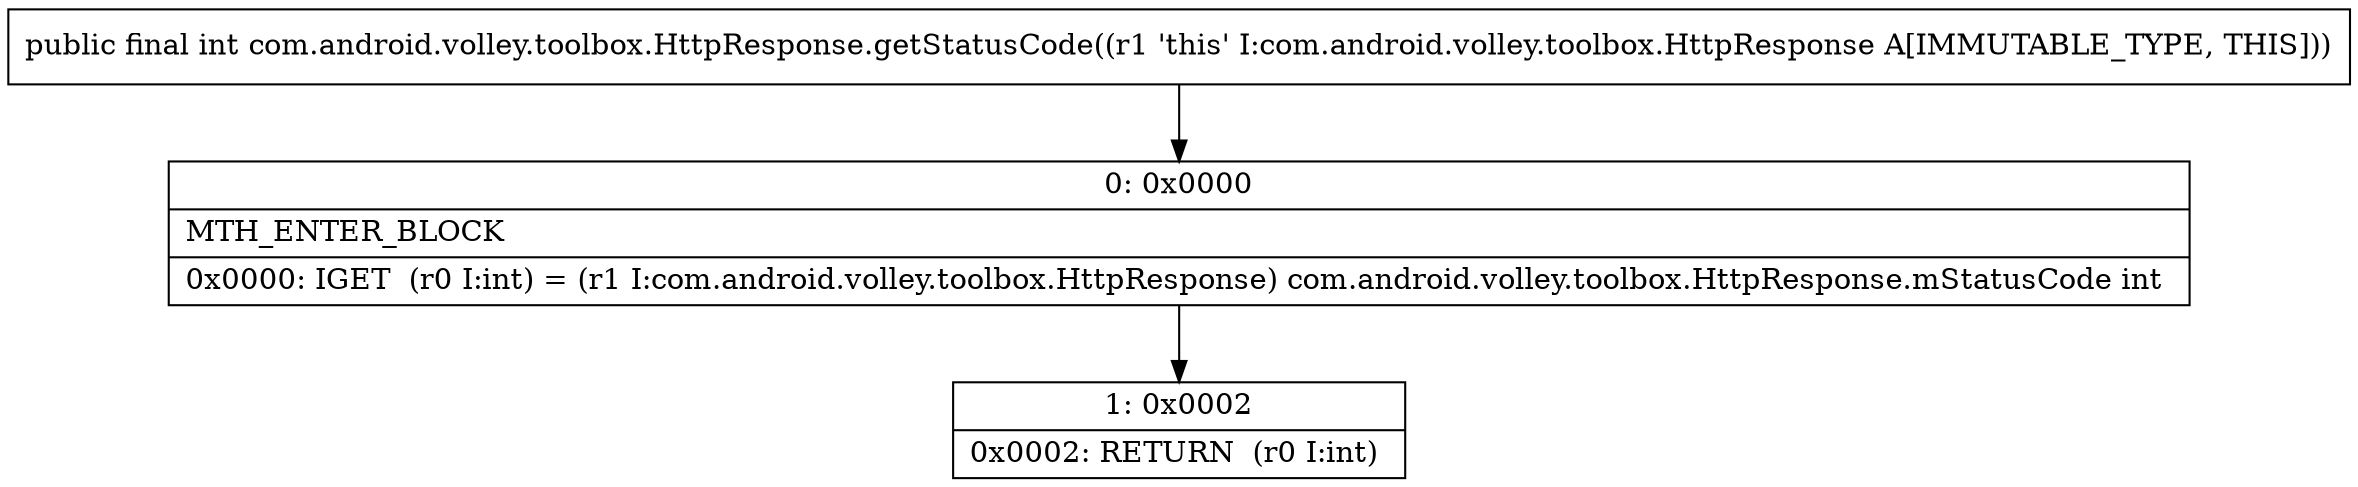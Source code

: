 digraph "CFG forcom.android.volley.toolbox.HttpResponse.getStatusCode()I" {
Node_0 [shape=record,label="{0\:\ 0x0000|MTH_ENTER_BLOCK\l|0x0000: IGET  (r0 I:int) = (r1 I:com.android.volley.toolbox.HttpResponse) com.android.volley.toolbox.HttpResponse.mStatusCode int \l}"];
Node_1 [shape=record,label="{1\:\ 0x0002|0x0002: RETURN  (r0 I:int) \l}"];
MethodNode[shape=record,label="{public final int com.android.volley.toolbox.HttpResponse.getStatusCode((r1 'this' I:com.android.volley.toolbox.HttpResponse A[IMMUTABLE_TYPE, THIS])) }"];
MethodNode -> Node_0;
Node_0 -> Node_1;
}

